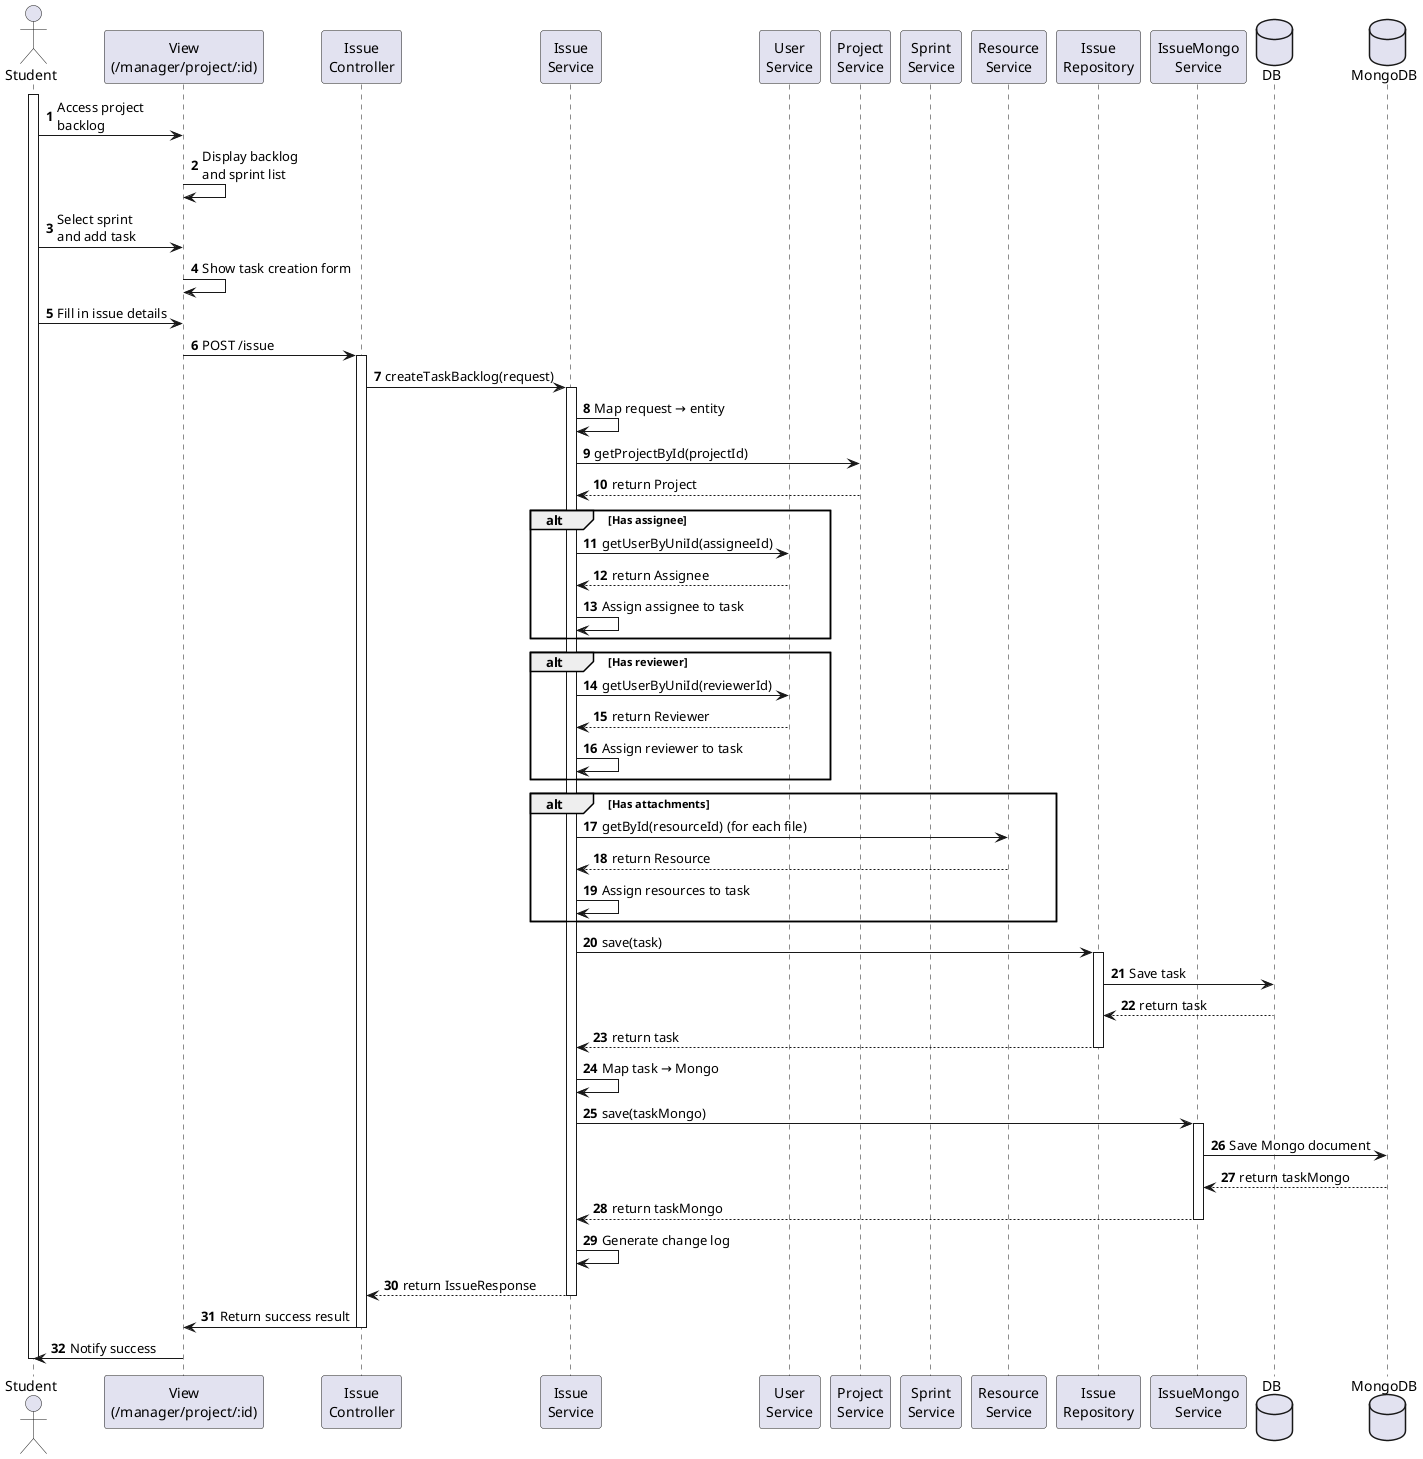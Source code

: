 @startuml
autonumber
actor "Student" as SV

participant "View\n(/manager/project/:id)" as View
participant "Issue\nController" as Controller
participant "Issue\nService" as IssueService
participant "User\nService" as UserService
participant "Project\nService" as ProjectService
participant "Sprint\nService" as SprintService
participant "Resource\nService" as ResourceService
participant "Issue\nRepository" as IssueRepository
participant "IssueMongo\nService" as IssueMongoService
database "DB" as DB
database "MongoDB" as Mongo

activate SV
SV -> View : Access project\nbacklog
View -> View : Display backlog\nand sprint list
SV -> View : Select sprint\nand add task
View -> View : Show task creation form
SV -> View : Fill in issue details

View -> Controller : POST /issue
activate Controller

Controller -> IssueService : createTaskBacklog(request)
activate IssueService
IssueService -> IssueService : Map request → entity

IssueService -> ProjectService : getProjectById(projectId)
ProjectService --> IssueService : return Project


alt Has assignee
    IssueService -> UserService : getUserByUniId(assigneeId)
    UserService --> IssueService : return Assignee
    IssueService -> IssueService : Assign assignee to task
end

alt Has reviewer
    IssueService -> UserService : getUserByUniId(reviewerId)
    UserService --> IssueService : return Reviewer
    IssueService -> IssueService : Assign reviewer to task
end

alt Has attachments
    IssueService -> ResourceService : getById(resourceId) (for each file)
    ResourceService --> IssueService : return Resource
    IssueService -> IssueService : Assign resources to task
end

IssueService -> IssueRepository : save(task)
activate IssueRepository
IssueRepository -> DB : Save task
DB --> IssueRepository : return task
IssueRepository --> IssueService : return task
deactivate IssueRepository

IssueService -> IssueService : Map task → Mongo
IssueService -> IssueMongoService : save(taskMongo)
activate "IssueMongoService"
IssueMongoService -> Mongo : Save Mongo document
Mongo --> IssueMongoService : return taskMongo
IssueMongoService --> IssueService : return taskMongo
deactivate "IssueMongoService"

IssueService -> IssueService : Generate change log

IssueService --> Controller : return IssueResponse
deactivate IssueService

Controller -> View : Return success result
deactivate Controller

View -> SV : Notify success
deactivate SV

@enduml
